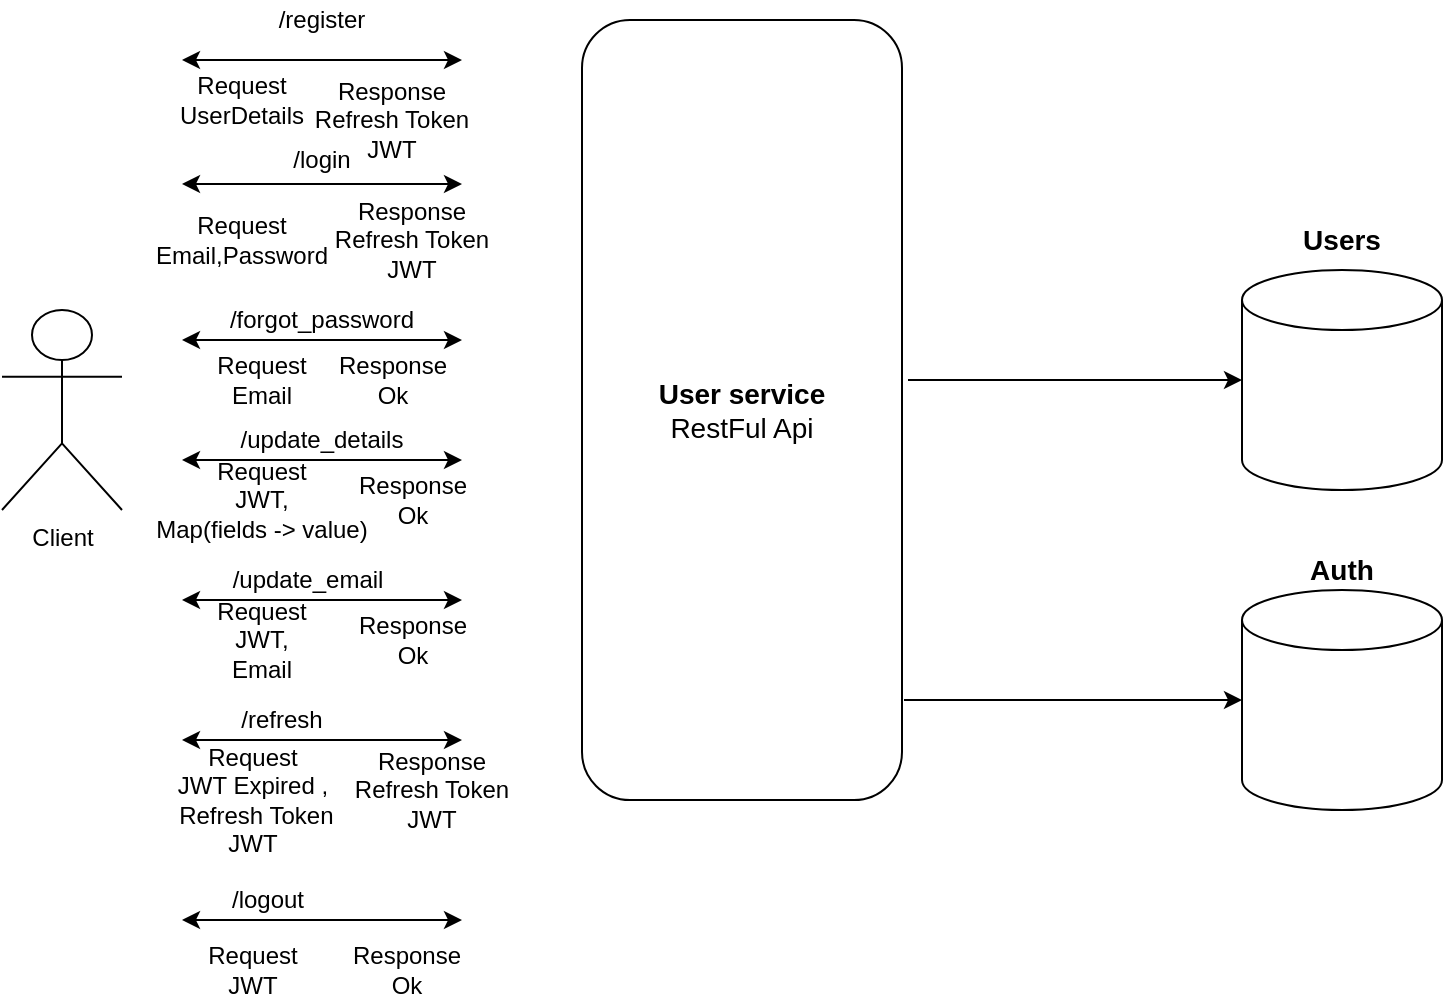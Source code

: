 <mxfile version="14.1.3" type="device"><diagram id="XFkcPkt-krylrJmkLtwa" name="Page-1"><mxGraphModel dx="1422" dy="728" grid="1" gridSize="10" guides="1" tooltips="1" connect="1" arrows="1" fold="1" page="1" pageScale="1" pageWidth="850" pageHeight="1100" math="0" shadow="0"><root><mxCell id="0"/><mxCell id="1" parent="0"/><mxCell id="C2OTVlq6jlWSqVKEKYN6-25" value="Client" style="shape=umlActor;verticalLabelPosition=bottom;verticalAlign=top;html=1;outlineConnect=0;" parent="1" vertex="1"><mxGeometry x="10" y="345" width="60" height="100" as="geometry"/></mxCell><mxCell id="C2OTVlq6jlWSqVKEKYN6-29" value="&lt;font style=&quot;font-size: 14px&quot;&gt;&lt;b style=&quot;font-size: 12px&quot;&gt;&lt;font style=&quot;font-size: 14px&quot;&gt;User service&lt;br&gt;&lt;/font&gt;&lt;/b&gt;RestFul Api&lt;/font&gt;" style="rounded=1;whiteSpace=wrap;html=1;" parent="1" vertex="1"><mxGeometry x="300" y="200" width="160" height="390" as="geometry"/></mxCell><mxCell id="C2OTVlq6jlWSqVKEKYN6-32" value="" style="shape=cylinder3;whiteSpace=wrap;html=1;boundedLbl=1;backgroundOutline=1;size=15;" parent="1" vertex="1"><mxGeometry x="630" y="325" width="100" height="110" as="geometry"/></mxCell><mxCell id="C2OTVlq6jlWSqVKEKYN6-36" value="/register" style="text;html=1;strokeColor=none;fillColor=none;align=center;verticalAlign=middle;whiteSpace=wrap;rounded=0;" parent="1" vertex="1"><mxGeometry x="150" y="190" width="40" height="20" as="geometry"/></mxCell><mxCell id="C2OTVlq6jlWSqVKEKYN6-43" value="&lt;b&gt;&lt;font style=&quot;font-size: 14px&quot;&gt;Users&lt;/font&gt;&lt;/b&gt;" style="text;html=1;strokeColor=none;fillColor=none;align=center;verticalAlign=middle;whiteSpace=wrap;rounded=0;" parent="1" vertex="1"><mxGeometry x="660" y="300" width="40" height="20" as="geometry"/></mxCell><mxCell id="YHADb-RM2bUog4YfW0hz-2" value="" style="endArrow=classic;startArrow=classic;html=1;" parent="1" edge="1"><mxGeometry width="50" height="50" relative="1" as="geometry"><mxPoint x="100" y="220" as="sourcePoint"/><mxPoint x="240" y="220" as="targetPoint"/><Array as="points"><mxPoint x="200" y="220"/></Array></mxGeometry></mxCell><mxCell id="YHADb-RM2bUog4YfW0hz-3" value="" style="endArrow=classic;startArrow=classic;html=1;" parent="1" edge="1"><mxGeometry width="50" height="50" relative="1" as="geometry"><mxPoint x="100" y="282" as="sourcePoint"/><mxPoint x="240" y="282" as="targetPoint"/></mxGeometry></mxCell><mxCell id="YHADb-RM2bUog4YfW0hz-4" value="/login" style="text;html=1;strokeColor=none;fillColor=none;align=center;verticalAlign=middle;whiteSpace=wrap;rounded=0;" parent="1" vertex="1"><mxGeometry x="150" y="260" width="40" height="20" as="geometry"/></mxCell><mxCell id="YHADb-RM2bUog4YfW0hz-8" value="" style="endArrow=classic;startArrow=classic;html=1;" parent="1" edge="1"><mxGeometry width="50" height="50" relative="1" as="geometry"><mxPoint x="100" y="420" as="sourcePoint"/><mxPoint x="240" y="420" as="targetPoint"/><Array as="points"><mxPoint x="170" y="420"/></Array></mxGeometry></mxCell><mxCell id="YHADb-RM2bUog4YfW0hz-9" value="/update_details" style="text;html=1;strokeColor=none;fillColor=none;align=center;verticalAlign=middle;whiteSpace=wrap;rounded=0;" parent="1" vertex="1"><mxGeometry x="150" y="400" width="40" height="20" as="geometry"/></mxCell><mxCell id="YHADb-RM2bUog4YfW0hz-10" value="" style="endArrow=classic;startArrow=classic;html=1;" parent="1" edge="1"><mxGeometry width="50" height="50" relative="1" as="geometry"><mxPoint x="100" y="560" as="sourcePoint"/><mxPoint x="240" y="560" as="targetPoint"/><Array as="points"/></mxGeometry></mxCell><mxCell id="YHADb-RM2bUog4YfW0hz-11" value="/forgot_password" style="text;html=1;strokeColor=none;fillColor=none;align=center;verticalAlign=middle;whiteSpace=wrap;rounded=0;" parent="1" vertex="1"><mxGeometry x="150" y="340" width="40" height="20" as="geometry"/></mxCell><mxCell id="SNzkJiG8IWeissqf-ux2-1" value="" style="endArrow=classic;startArrow=classic;html=1;" edge="1" parent="1"><mxGeometry width="50" height="50" relative="1" as="geometry"><mxPoint x="100" y="490" as="sourcePoint"/><mxPoint x="240" y="490" as="targetPoint"/></mxGeometry></mxCell><mxCell id="SNzkJiG8IWeissqf-ux2-2" value="/refresh" style="text;html=1;strokeColor=none;fillColor=none;align=center;verticalAlign=middle;whiteSpace=wrap;rounded=0;" vertex="1" parent="1"><mxGeometry x="130" y="540" width="40" height="20" as="geometry"/></mxCell><mxCell id="SNzkJiG8IWeissqf-ux2-3" value="Request&lt;br&gt;JWT Expired ,&lt;br&gt;&amp;nbsp;Refresh Token JWT" style="text;html=1;strokeColor=none;fillColor=none;align=center;verticalAlign=middle;whiteSpace=wrap;rounded=0;" vertex="1" parent="1"><mxGeometry x="87.5" y="575" width="95" height="30" as="geometry"/></mxCell><mxCell id="SNzkJiG8IWeissqf-ux2-6" value="/update_email" style="text;html=1;strokeColor=none;fillColor=none;align=center;verticalAlign=middle;whiteSpace=wrap;rounded=0;" vertex="1" parent="1"><mxGeometry x="142.5" y="460" width="40" height="40" as="geometry"/></mxCell><mxCell id="SNzkJiG8IWeissqf-ux2-8" value="Request&lt;br&gt;UserDetails" style="text;html=1;strokeColor=none;fillColor=none;align=center;verticalAlign=middle;whiteSpace=wrap;rounded=0;" vertex="1" parent="1"><mxGeometry x="110" y="230" width="40" height="20" as="geometry"/></mxCell><mxCell id="SNzkJiG8IWeissqf-ux2-9" value="Response&lt;br&gt;Refresh Token JWT" style="text;html=1;strokeColor=none;fillColor=none;align=center;verticalAlign=middle;whiteSpace=wrap;rounded=0;" vertex="1" parent="1"><mxGeometry x="160" y="240" width="90" height="20" as="geometry"/></mxCell><mxCell id="SNzkJiG8IWeissqf-ux2-10" style="edgeStyle=orthogonalEdgeStyle;rounded=0;orthogonalLoop=1;jettySize=auto;html=1;exitX=0.5;exitY=1;exitDx=0;exitDy=0;" edge="1" parent="1" source="SNzkJiG8IWeissqf-ux2-8" target="SNzkJiG8IWeissqf-ux2-8"><mxGeometry relative="1" as="geometry"/></mxCell><mxCell id="SNzkJiG8IWeissqf-ux2-11" value="Request&lt;br&gt;Email,Password" style="text;html=1;strokeColor=none;fillColor=none;align=center;verticalAlign=middle;whiteSpace=wrap;rounded=0;" vertex="1" parent="1"><mxGeometry x="110" y="300" width="40" height="20" as="geometry"/></mxCell><mxCell id="SNzkJiG8IWeissqf-ux2-12" value="Response&lt;br&gt;Refresh Token JWT" style="text;html=1;strokeColor=none;fillColor=none;align=center;verticalAlign=middle;whiteSpace=wrap;rounded=0;" vertex="1" parent="1"><mxGeometry x="170" y="300" width="90" height="20" as="geometry"/></mxCell><mxCell id="SNzkJiG8IWeissqf-ux2-14" value="" style="endArrow=classic;startArrow=classic;html=1;" edge="1" parent="1"><mxGeometry width="50" height="50" relative="1" as="geometry"><mxPoint x="100" y="360" as="sourcePoint"/><mxPoint x="240" y="360" as="targetPoint"/></mxGeometry></mxCell><mxCell id="SNzkJiG8IWeissqf-ux2-15" value="Request&lt;br&gt;Email" style="text;html=1;strokeColor=none;fillColor=none;align=center;verticalAlign=middle;whiteSpace=wrap;rounded=0;" vertex="1" parent="1"><mxGeometry x="120" y="370" width="40" height="20" as="geometry"/></mxCell><mxCell id="SNzkJiG8IWeissqf-ux2-17" value="Response&lt;br&gt;Ok" style="text;html=1;strokeColor=none;fillColor=none;align=center;verticalAlign=middle;whiteSpace=wrap;rounded=0;" vertex="1" parent="1"><mxGeometry x="182.5" y="370" width="45" height="20" as="geometry"/></mxCell><mxCell id="SNzkJiG8IWeissqf-ux2-20" value="Request&lt;br&gt;JWT, &lt;br&gt;Map(fields -&amp;gt; value)" style="text;html=1;strokeColor=none;fillColor=none;align=center;verticalAlign=middle;whiteSpace=wrap;rounded=0;" vertex="1" parent="1"><mxGeometry x="60" y="430" width="160" height="20" as="geometry"/></mxCell><mxCell id="SNzkJiG8IWeissqf-ux2-21" value="Response&lt;br&gt;Ok" style="text;html=1;strokeColor=none;fillColor=none;align=center;verticalAlign=middle;whiteSpace=wrap;rounded=0;" vertex="1" parent="1"><mxGeometry x="192.5" y="430" width="45" height="20" as="geometry"/></mxCell><mxCell id="SNzkJiG8IWeissqf-ux2-22" value="Request&lt;br&gt;JWT, Email" style="text;html=1;strokeColor=none;fillColor=none;align=center;verticalAlign=middle;whiteSpace=wrap;rounded=0;" vertex="1" parent="1"><mxGeometry x="120" y="500" width="40" height="20" as="geometry"/></mxCell><mxCell id="SNzkJiG8IWeissqf-ux2-23" value="Response&lt;br&gt;Ok" style="text;html=1;strokeColor=none;fillColor=none;align=center;verticalAlign=middle;whiteSpace=wrap;rounded=0;" vertex="1" parent="1"><mxGeometry x="192.5" y="500" width="45" height="20" as="geometry"/></mxCell><mxCell id="SNzkJiG8IWeissqf-ux2-24" value="Response&lt;br&gt;Refresh Token JWT" style="text;html=1;strokeColor=none;fillColor=none;align=center;verticalAlign=middle;whiteSpace=wrap;rounded=0;" vertex="1" parent="1"><mxGeometry x="180" y="575" width="90" height="20" as="geometry"/></mxCell><mxCell id="SNzkJiG8IWeissqf-ux2-27" value="" style="endArrow=classic;html=1;entryX=0;entryY=0.5;entryDx=0;entryDy=0;entryPerimeter=0;" edge="1" parent="1" target="C2OTVlq6jlWSqVKEKYN6-32"><mxGeometry width="50" height="50" relative="1" as="geometry"><mxPoint x="463" y="380" as="sourcePoint"/><mxPoint x="390" y="420" as="targetPoint"/></mxGeometry></mxCell><mxCell id="SNzkJiG8IWeissqf-ux2-28" value="" style="shape=cylinder3;whiteSpace=wrap;html=1;boundedLbl=1;backgroundOutline=1;size=15;" vertex="1" parent="1"><mxGeometry x="630" y="485" width="100" height="110" as="geometry"/></mxCell><mxCell id="SNzkJiG8IWeissqf-ux2-30" value="&lt;b&gt;&lt;font style=&quot;font-size: 14px&quot;&gt;Auth&lt;/font&gt;&lt;/b&gt;" style="text;html=1;strokeColor=none;fillColor=none;align=center;verticalAlign=middle;whiteSpace=wrap;rounded=0;" vertex="1" parent="1"><mxGeometry x="660" y="465" width="40" height="20" as="geometry"/></mxCell><mxCell id="SNzkJiG8IWeissqf-ux2-31" value="" style="endArrow=classic;html=1;entryX=0;entryY=0.5;entryDx=0;entryDy=0;entryPerimeter=0;" edge="1" parent="1" target="SNzkJiG8IWeissqf-ux2-28"><mxGeometry width="50" height="50" relative="1" as="geometry"><mxPoint x="461" y="540" as="sourcePoint"/><mxPoint x="620" y="540" as="targetPoint"/></mxGeometry></mxCell><mxCell id="SNzkJiG8IWeissqf-ux2-32" value="/logout" style="text;html=1;strokeColor=none;fillColor=none;align=center;verticalAlign=middle;whiteSpace=wrap;rounded=0;" vertex="1" parent="1"><mxGeometry x="122.5" y="630" width="40" height="20" as="geometry"/></mxCell><mxCell id="SNzkJiG8IWeissqf-ux2-34" value="" style="endArrow=classic;startArrow=classic;html=1;" edge="1" parent="1"><mxGeometry width="50" height="50" relative="1" as="geometry"><mxPoint x="100" y="650" as="sourcePoint"/><mxPoint x="240" y="650" as="targetPoint"/><Array as="points"/></mxGeometry></mxCell><mxCell id="SNzkJiG8IWeissqf-ux2-35" value="Request&lt;br&gt;JWT" style="text;html=1;strokeColor=none;fillColor=none;align=center;verticalAlign=middle;whiteSpace=wrap;rounded=0;" vertex="1" parent="1"><mxGeometry x="87.5" y="660" width="95" height="30" as="geometry"/></mxCell><mxCell id="SNzkJiG8IWeissqf-ux2-36" value="Response&lt;br&gt;Ok" style="text;html=1;strokeColor=none;fillColor=none;align=center;verticalAlign=middle;whiteSpace=wrap;rounded=0;" vertex="1" parent="1"><mxGeometry x="190" y="665" width="45" height="20" as="geometry"/></mxCell></root></mxGraphModel></diagram></mxfile>